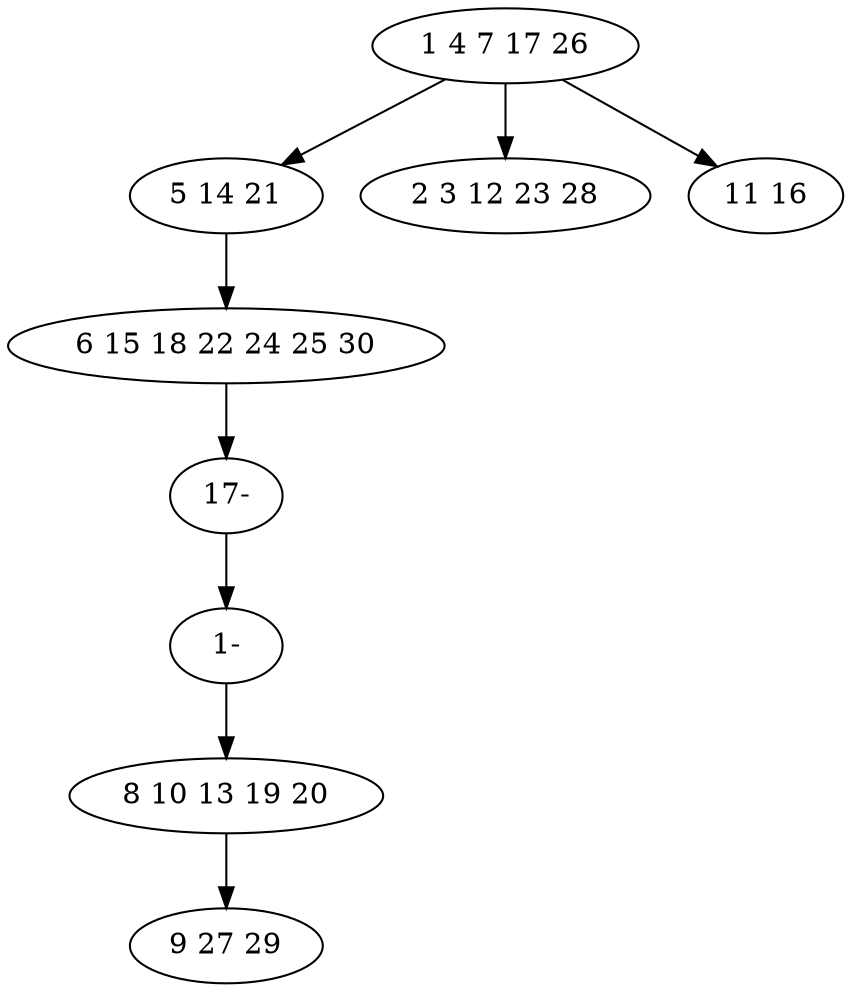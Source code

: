 digraph true_tree {
	"0" -> "1"
	"1" -> "2"
	"0" -> "3"
	"0" -> "4"
	"2" -> "7"
	"5" -> "6"
	"7" -> "8"
	"8" -> "5"
	"0" [label="1 4 7 17 26"];
	"1" [label="5 14 21"];
	"2" [label="6 15 18 22 24 25 30"];
	"3" [label="2 3 12 23 28"];
	"4" [label="11 16"];
	"5" [label="8 10 13 19 20"];
	"6" [label="9 27 29"];
	"7" [label="17-"];
	"8" [label="1-"];
}
